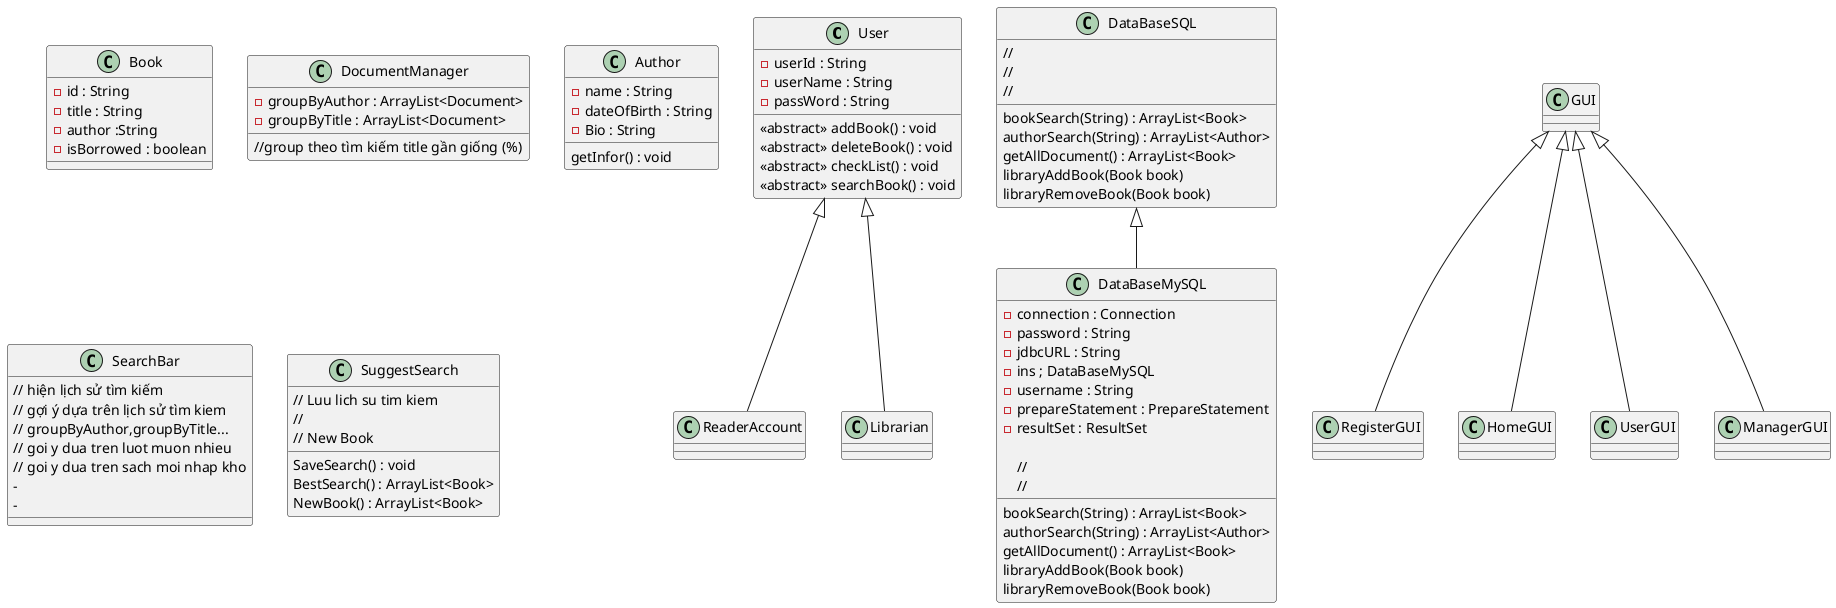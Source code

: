 @startuml
'https://plantuml.com/sequence-diagram

class User {
 - userId : String
 - userName : String
 - passWord : String
 <<abstract>> addBook() : void
 <<abstract>> deleteBook() : void
 <<abstract>> checkList() : void
 <<abstract>> searchBook() : void
}
class ReaderAccount extends User {

}
class Librarian extends User {

}

class Book {
  - id : String
  - title : String
  - author :String
  - isBorrowed : boolean
}

class DocumentManager {
    - groupByAuthor : ArrayList<Document>
    - groupByTitle : ArrayList<Document>
    //group theo tìm kiếm title gần giống (%)
}

class Author {
    - name : String
    - dateOfBirth : String
    - Bio : String
    getInfor() : void
}

class DataBaseSQL {
     //
     bookSearch(String) : ArrayList<Book>
     authorSearch(String) : ArrayList<Author>
     //
     getAllDocument() : ArrayList<Book>
     //
     libraryAddBook(Book book)
     libraryRemoveBook(Book book)
}

class DataBaseMySQL extends DataBaseSQL {
    - connection : Connection
    - password : String
    - jdbcURL : String
    - ins ; DataBaseMySQL
    - username : String
    - prepareStatement : PrepareStatement
    - resultSet : ResultSet

    bookSearch(String) : ArrayList<Book>
    authorSearch(String) : ArrayList<Author>
    //
    getAllDocument() : ArrayList<Book>
    //
    libraryAddBook(Book book)
    libraryRemoveBook(Book book)

}

class SearchBar {
    // hiện lịch sử tìm kiếm
    // gợi ý dựa trên lịch sử tìm kiem
    // groupByAuthor,groupByTitle...
    // goi y dua tren luot muon nhieu
    // goi y dua tren sach moi nhap kho
    -
    -
}

class SuggestSearch {
    // Luu lich su tim kiem
    SaveSearch() : void
    //
    BestSearch() : ArrayList<Book>
    // New Book
    NewBook() : ArrayList<Book>
}

class GUI {}
class RegisterGUI extends GUI{}
class HomeGUI extends GUI{}
class UserGUI extends GUI{}
class ManagerGUI extends GUI{}

@enduml